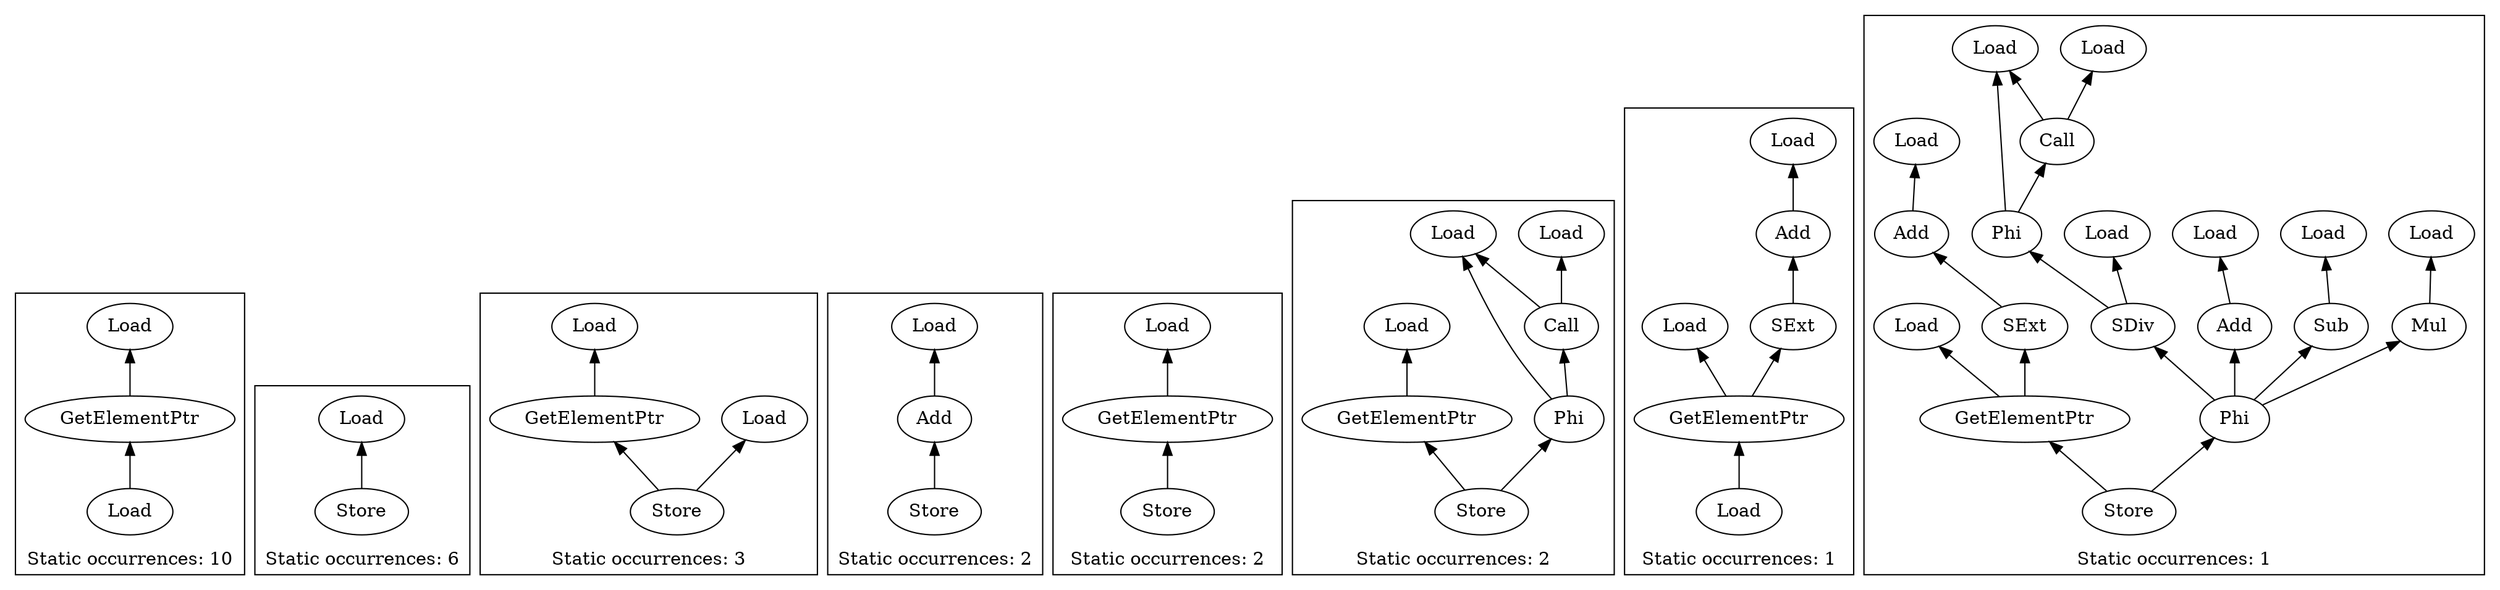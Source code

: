 strict digraph {
rankdir=BT
subgraph {
"0_250" [label="GetElementPtr"]
"0_250" -> { "0_239" }
"0_239" [label="Load"]
"0_251" [label="Load"]
"0_251" -> { "0_250" }
cluster=true
label=<Static occurrences: 10>
}
subgraph {
"1_35" [label="Store"]
"1_35" -> { "1_33" }
"1_33" [label="Load"]
cluster=true
label=<Static occurrences: 6>
}
subgraph {
"2_252" [label="GetElementPtr"]
"2_252" -> { "2_238" }
"2_238" [label="Load"]
"2_253" [label="Store"]
"2_253" -> { "2_252" "2_251" }
"2_251" [label="Load"]
cluster=true
label=<Static occurrences: 3>
}
subgraph {
"3_213" [label="Store"]
"3_213" -> { "3_212" }
"3_212" [label="Add"]
"3_212" -> { "3_211" }
"3_211" [label="Load"]
cluster=true
label=<Static occurrences: 2>
}
subgraph {
"4_268" [label="Store"]
"4_268" -> { "4_267" }
"4_267" [label="GetElementPtr"]
"4_267" -> { "4_238" }
"4_238" [label="Load"]
cluster=true
label=<Static occurrences: 2>
}
subgraph {
"5_324" [label="Call"]
"5_324" -> { "5_305" "5_308" }
"5_305" [label="Load"]
"5_308" [label="Load"]
"5_335" [label="Store"]
"5_335" -> { "5_334" "5_327" "5_327" "5_327" "5_327" }
"5_334" [label="GetElementPtr"]
"5_334" -> { "5_333" }
"5_333" [label="Load"]
"5_327" [label="Phi"]
"5_327" -> { "5_324" "5_324" "5_305" "5_305" }
"5_305" [label="Load"]
"5_305" [label="Load"]
cluster=true
label=<Static occurrences: 2>
}
subgraph {
"6_224" [label="Add"]
"6_224" -> { "6_222" }
"6_222" [label="Load"]
"6_227" [label="Load"]
"6_227" -> { "6_226" "6_226" }
"6_226" [label="GetElementPtr"]
"6_226" -> { "6_221" "6_225" }
"6_221" [label="Load"]
"6_225" [label="SExt"]
"6_225" -> { "6_224" }
cluster=true
label=<Static occurrences: 1>
}
subgraph {
"7_348" [label="Sub"]
"7_348" -> { "7_347" }
"7_347" [label="Load"]
"7_352" [label="Mul"]
"7_352" -> { "7_351" }
"7_351" [label="Load"]
"7_362" [label="GetElementPtr"]
"7_362" -> { "7_303" "7_361" }
"7_303" [label="Load"]
"7_327" [label="Phi"]
"7_327" -> { "7_324" "7_324" "7_305" "7_305" }
"7_305" [label="Load"]
"7_305" [label="Load"]
"7_356" [label="SDiv"]
"7_356" -> { "7_355" "7_327" "7_327" "7_327" "7_327" }
"7_355" [label="Load"]
"7_358" [label="Phi"]
"7_358" -> { "7_344" "7_352" "7_356" "7_356" "7_356" "7_356" "7_356" "7_348" }
"7_324" [label="Call"]
"7_324" -> { "7_305" "7_308" }
"7_305" [label="Load"]
"7_308" [label="Load"]
"7_360" [label="Add"]
"7_360" -> { "7_359" }
"7_359" [label="Load"]
"7_344" [label="Add"]
"7_344" -> { "7_343" }
"7_343" [label="Load"]
"7_361" [label="SExt"]
"7_361" -> { "7_360" }
"7_363" [label="Store"]
"7_363" -> { "7_362" "7_362" "7_358" "7_358" "7_358" "7_358" "7_358" "7_358" "7_358" "7_358" }
cluster=true
label=<Static occurrences: 1>
}
}
